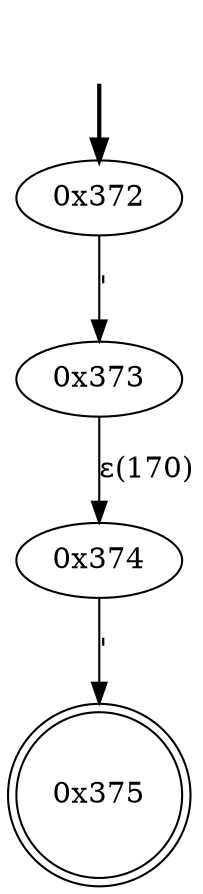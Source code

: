 digraph {
	fake [style=invisible]
	"0x372" [root=true]
	"0x373"
	"0x374"
	"0x375" [shape=doublecircle]
	fake -> "0x372" [style=bold]
	"0x372" -> "0x373" [label="'"]
	"0x374" -> "0x375" [label="'"]
	"0x373" -> "0x374" [label="ε(170)"]
}
